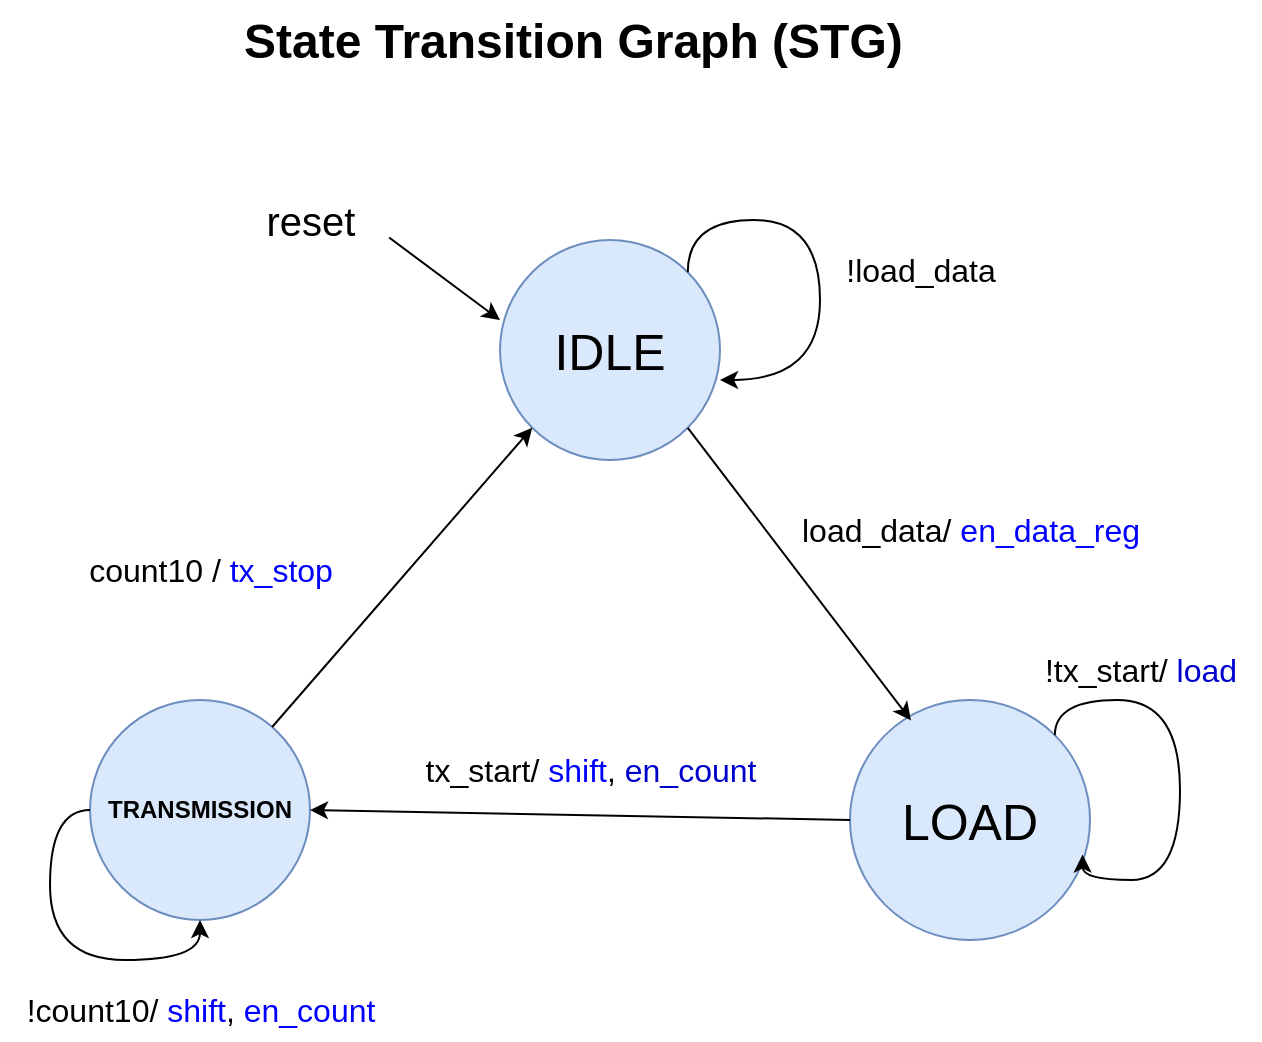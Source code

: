 <mxfile version="24.7.6">
  <diagram name="Page-1" id="0L8Xhaw6FUPmpVXUS7-L">
    <mxGraphModel dx="979" dy="1733" grid="1" gridSize="10" guides="1" tooltips="1" connect="1" arrows="1" fold="1" page="1" pageScale="1" pageWidth="827" pageHeight="1169" math="0" shadow="0">
      <root>
        <mxCell id="0" />
        <mxCell id="1" parent="0" />
        <mxCell id="tGOSmJSOXbw5QGEx6rPb-1" value="&lt;h1 style=&quot;margin-top: 0px;&quot;&gt;State Transition Graph (STG)&lt;/h1&gt;" style="text;html=1;whiteSpace=wrap;overflow=hidden;rounded=0;" vertex="1" parent="1">
          <mxGeometry x="250" y="-20" width="370" height="40" as="geometry" />
        </mxCell>
        <mxCell id="tGOSmJSOXbw5QGEx6rPb-4" value="&lt;font style=&quot;font-size: 25px;&quot;&gt;IDLE&lt;/font&gt;" style="ellipse;whiteSpace=wrap;html=1;aspect=fixed;fillColor=#dae8fc;strokeColor=#6c8ebf;" vertex="1" parent="1">
          <mxGeometry x="380" y="100" width="110" height="110" as="geometry" />
        </mxCell>
        <mxCell id="tGOSmJSOXbw5QGEx6rPb-5" value="&lt;font style=&quot;font-size: 25px;&quot;&gt;LOAD&lt;/font&gt;" style="ellipse;whiteSpace=wrap;html=1;aspect=fixed;fillColor=#dae8fc;strokeColor=#6c8ebf;" vertex="1" parent="1">
          <mxGeometry x="555" y="330" width="120" height="120" as="geometry" />
        </mxCell>
        <mxCell id="tGOSmJSOXbw5QGEx6rPb-6" value="&lt;font style=&quot;font-size: 12px;&quot;&gt;&lt;b&gt;TRANSMISSION&lt;/b&gt;&lt;/font&gt;" style="ellipse;whiteSpace=wrap;html=1;aspect=fixed;fillColor=#dae8fc;strokeColor=#6c8ebf;" vertex="1" parent="1">
          <mxGeometry x="175" y="330" width="110" height="110" as="geometry" />
        </mxCell>
        <mxCell id="tGOSmJSOXbw5QGEx6rPb-8" value="" style="edgeStyle=none;orthogonalLoop=1;jettySize=auto;html=1;rounded=0;entryX=0;entryY=0.364;entryDx=0;entryDy=0;exitX=1.065;exitY=0.719;exitDx=0;exitDy=0;exitPerimeter=0;entryPerimeter=0;" edge="1" parent="1" source="tGOSmJSOXbw5QGEx6rPb-9" target="tGOSmJSOXbw5QGEx6rPb-4">
          <mxGeometry width="80" relative="1" as="geometry">
            <mxPoint x="400" y="80" as="sourcePoint" />
            <mxPoint x="510" y="80" as="targetPoint" />
            <Array as="points" />
          </mxGeometry>
        </mxCell>
        <mxCell id="tGOSmJSOXbw5QGEx6rPb-9" value="&lt;font style=&quot;font-size: 20px;&quot;&gt;reset&lt;/font&gt;" style="text;html=1;align=center;verticalAlign=middle;resizable=0;points=[];autosize=1;strokeColor=none;fillColor=none;" vertex="1" parent="1">
          <mxGeometry x="250" y="70" width="70" height="40" as="geometry" />
        </mxCell>
        <mxCell id="tGOSmJSOXbw5QGEx6rPb-11" value="&lt;font style=&quot;font-size: 16px;&quot;&gt;!load_data&lt;/font&gt;" style="text;html=1;align=center;verticalAlign=middle;resizable=0;points=[];autosize=1;strokeColor=none;fillColor=none;" vertex="1" parent="1">
          <mxGeometry x="540" y="100" width="100" height="30" as="geometry" />
        </mxCell>
        <mxCell id="tGOSmJSOXbw5QGEx6rPb-13" value="" style="edgeStyle=none;orthogonalLoop=1;jettySize=auto;html=1;rounded=0;exitX=1;exitY=1;exitDx=0;exitDy=0;entryX=0.254;entryY=0.085;entryDx=0;entryDy=0;entryPerimeter=0;" edge="1" parent="1" source="tGOSmJSOXbw5QGEx6rPb-4" target="tGOSmJSOXbw5QGEx6rPb-5">
          <mxGeometry width="80" relative="1" as="geometry">
            <mxPoint x="520" y="300" as="sourcePoint" />
            <mxPoint x="600" y="300" as="targetPoint" />
            <Array as="points" />
          </mxGeometry>
        </mxCell>
        <mxCell id="tGOSmJSOXbw5QGEx6rPb-14" value="" style="edgeStyle=none;orthogonalLoop=1;jettySize=auto;html=1;rounded=0;exitX=0;exitY=0.5;exitDx=0;exitDy=0;entryX=1;entryY=0.5;entryDx=0;entryDy=0;" edge="1" parent="1" source="tGOSmJSOXbw5QGEx6rPb-5" target="tGOSmJSOXbw5QGEx6rPb-6">
          <mxGeometry width="80" relative="1" as="geometry">
            <mxPoint x="430" y="350" as="sourcePoint" />
            <mxPoint x="350" y="350" as="targetPoint" />
            <Array as="points" />
          </mxGeometry>
        </mxCell>
        <mxCell id="tGOSmJSOXbw5QGEx6rPb-15" value="" style="edgeStyle=none;orthogonalLoop=1;jettySize=auto;html=1;rounded=0;entryX=0;entryY=1;entryDx=0;entryDy=0;" edge="1" parent="1" source="tGOSmJSOXbw5QGEx6rPb-6" target="tGOSmJSOXbw5QGEx6rPb-4">
          <mxGeometry width="80" relative="1" as="geometry">
            <mxPoint x="220" y="330" as="sourcePoint" />
            <mxPoint x="300" y="330" as="targetPoint" />
            <Array as="points" />
          </mxGeometry>
        </mxCell>
        <mxCell id="tGOSmJSOXbw5QGEx6rPb-17" value="&lt;font style=&quot;font-size: 16px;&quot;&gt;load_data/ &lt;font color=&quot;#0000ff&quot;&gt;en_data_reg&lt;/font&gt;&lt;/font&gt;" style="text;html=1;align=center;verticalAlign=middle;resizable=0;points=[];autosize=1;strokeColor=none;fillColor=none;" vertex="1" parent="1">
          <mxGeometry x="520" y="230" width="190" height="30" as="geometry" />
        </mxCell>
        <mxCell id="tGOSmJSOXbw5QGEx6rPb-20" value="&lt;font style=&quot;font-size: 16px;&quot;&gt;!tx_start/ &lt;font color=&quot;#0000cc&quot;&gt;load&lt;/font&gt;&lt;/font&gt;" style="text;html=1;align=center;verticalAlign=middle;resizable=0;points=[];autosize=1;strokeColor=none;fillColor=none;" vertex="1" parent="1">
          <mxGeometry x="640" y="300" width="120" height="30" as="geometry" />
        </mxCell>
        <mxCell id="tGOSmJSOXbw5QGEx6rPb-21" value="&lt;font style=&quot;font-size: 16px;&quot;&gt;tx_start/ &lt;font color=&quot;#0000ff&quot;&gt;shift&lt;/font&gt;, &lt;font color=&quot;#0000cc&quot;&gt;en_count&lt;/font&gt;&lt;/font&gt;" style="text;html=1;align=center;verticalAlign=middle;resizable=0;points=[];autosize=1;strokeColor=none;fillColor=none;" vertex="1" parent="1">
          <mxGeometry x="330" y="350" width="190" height="30" as="geometry" />
        </mxCell>
        <mxCell id="tGOSmJSOXbw5QGEx6rPb-22" style="edgeStyle=orthogonalEdgeStyle;rounded=0;orthogonalLoop=1;jettySize=auto;html=1;exitX=0;exitY=0.5;exitDx=0;exitDy=0;curved=1;" edge="1" parent="1" source="tGOSmJSOXbw5QGEx6rPb-6" target="tGOSmJSOXbw5QGEx6rPb-6">
          <mxGeometry relative="1" as="geometry" />
        </mxCell>
        <mxCell id="tGOSmJSOXbw5QGEx6rPb-23" value="&lt;font style=&quot;font-size: 16px;&quot;&gt;!count10/ &lt;font color=&quot;#0000ff&quot;&gt;shift&lt;/font&gt;, &lt;font color=&quot;#0000ff&quot;&gt;en_count&lt;/font&gt;&lt;/font&gt;" style="text;html=1;align=center;verticalAlign=middle;resizable=0;points=[];autosize=1;strokeColor=none;fillColor=none;" vertex="1" parent="1">
          <mxGeometry x="130" y="470" width="200" height="30" as="geometry" />
        </mxCell>
        <mxCell id="tGOSmJSOXbw5QGEx6rPb-24" value="&lt;font style=&quot;font-size: 16px;&quot;&gt;count10 / &lt;font color=&quot;#0000ff&quot;&gt;tx_stop&lt;/font&gt;&lt;/font&gt;" style="text;html=1;align=center;verticalAlign=middle;resizable=0;points=[];autosize=1;strokeColor=none;fillColor=none;" vertex="1" parent="1">
          <mxGeometry x="160" y="250" width="150" height="30" as="geometry" />
        </mxCell>
        <mxCell id="tGOSmJSOXbw5QGEx6rPb-25" style="edgeStyle=orthogonalEdgeStyle;rounded=0;orthogonalLoop=1;jettySize=auto;html=1;exitX=1;exitY=0;exitDx=0;exitDy=0;entryX=0.969;entryY=0.644;entryDx=0;entryDy=0;entryPerimeter=0;curved=1;" edge="1" parent="1" source="tGOSmJSOXbw5QGEx6rPb-5" target="tGOSmJSOXbw5QGEx6rPb-5">
          <mxGeometry relative="1" as="geometry">
            <Array as="points">
              <mxPoint x="657" y="330" />
              <mxPoint x="720" y="330" />
              <mxPoint x="720" y="420" />
              <mxPoint x="671" y="420" />
            </Array>
          </mxGeometry>
        </mxCell>
        <mxCell id="tGOSmJSOXbw5QGEx6rPb-26" style="edgeStyle=orthogonalEdgeStyle;rounded=0;orthogonalLoop=1;jettySize=auto;html=1;exitX=1;exitY=0;exitDx=0;exitDy=0;entryX=1;entryY=0.636;entryDx=0;entryDy=0;entryPerimeter=0;curved=1;" edge="1" parent="1" source="tGOSmJSOXbw5QGEx6rPb-4" target="tGOSmJSOXbw5QGEx6rPb-4">
          <mxGeometry relative="1" as="geometry">
            <Array as="points">
              <mxPoint x="474" y="90" />
              <mxPoint x="540" y="90" />
              <mxPoint x="540" y="170" />
            </Array>
          </mxGeometry>
        </mxCell>
      </root>
    </mxGraphModel>
  </diagram>
</mxfile>
